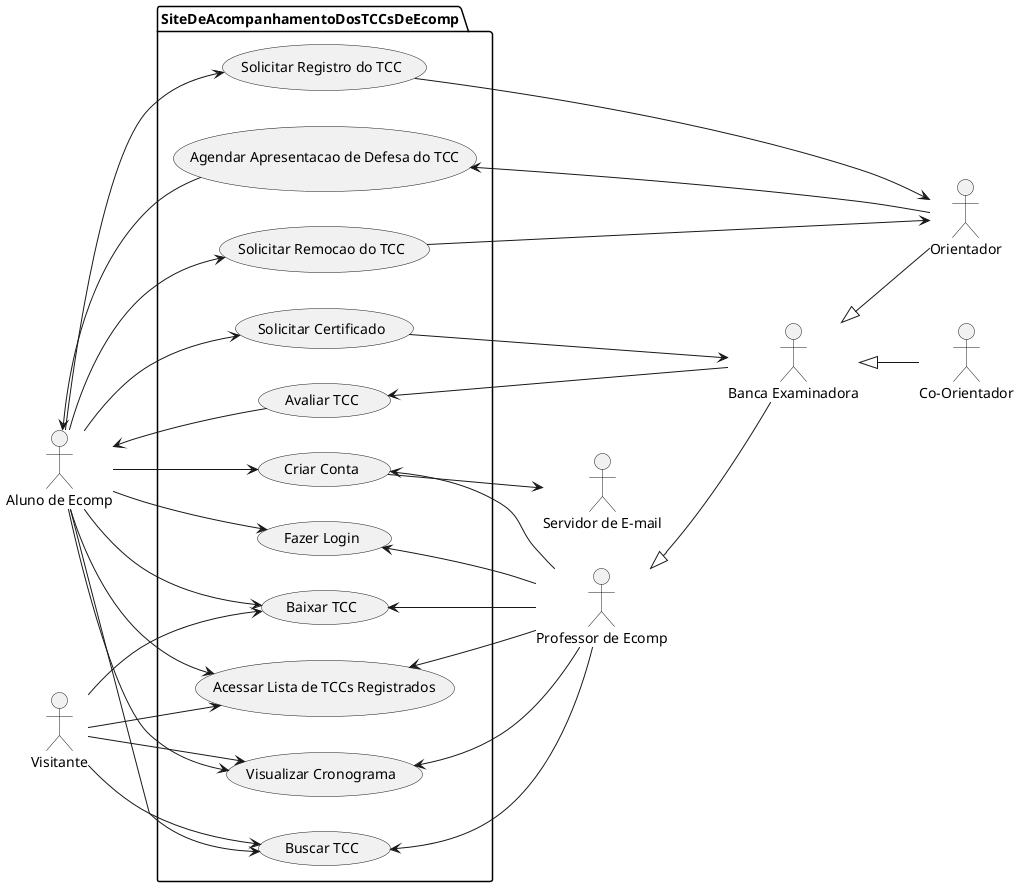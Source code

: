 @startuml Diagrama de Casos de Uso

left to right direction
:Aluno de Ecomp:
:Visitante: 
:Servidor de E-mail:
:Professor de Ecomp: 
:Orientador:
:Co-Orientador:
:Banca Examinadora:


package SiteDeAcompanhamentoDosTCCsDeEcomp{
    (Criar Conta) 
    (Fazer Login) 
    (Visualizar Cronograma)
    (Solicitar Registro do TCC)
    (Acessar Lista de TCCs Registrados)
    (Baixar TCC)
    (Avaliar TCC)
    (Solicitar Certificado)
    (Agendar Apresentacao de Defesa do TCC)
    (Buscar TCC)
    (Solicitar Remocao do TCC)
}

:Visitante: --> (Visualizar Cronograma)
:Visitante: --> (Acessar Lista de TCCs Registrados)
:Visitante: --> (Baixar TCC)
:Visitante: --> (Buscar TCC)

:Professor de Ecomp: -up-> (Criar Conta)
:Professor de Ecomp: -up-> (Fazer Login)
:Professor de Ecomp: -up-> (Visualizar Cronograma)
:Professor de Ecomp: -up-> (Acessar Lista de TCCs Registrados)
:Professor de Ecomp: -up-> (Baixar TCC)
:Professor de Ecomp: --> (Buscar TCC)

:Aluno de Ecomp: --> (Criar Conta)
:Aluno de Ecomp: --> (Fazer Login)
:Aluno de Ecomp: --> (Solicitar Certificado)
:Aluno de Ecomp: --> (Visualizar Cronograma)
:Aluno de Ecomp: --> (Baixar TCC)
:Aluno de Ecomp: --> (Acessar Lista de TCCs Registrados)
:Aluno de Ecomp: --> (Solicitar Registro do TCC)
:Aluno de Ecomp: --> (Buscar TCC)
:Aluno de Ecomp: --> (Solicitar Remocao do TCC)

:Orientador: -up-|> :Banca Examinadora:
:Co-Orientador: -up-|> :Banca Examinadora:
:Banca Examinadora: -up-|> :Professor de Ecomp:
:Banca Examinadora: --> (Avaliar TCC)
:Orientador: --> (Agendar Apresentacao de Defesa do TCC)

(Agendar Apresentacao de Defesa do TCC) --> :Aluno de Ecomp:
(Criar Conta) --> :Servidor de E-mail:
(Solicitar Registro do TCC) --> :Orientador:
(Solicitar Certificado) --> :Banca Examinadora:
(Solicitar Remocao do TCC) --> :Orientador:
(Avaliar TCC) --> :Aluno de Ecomp:

@enduml